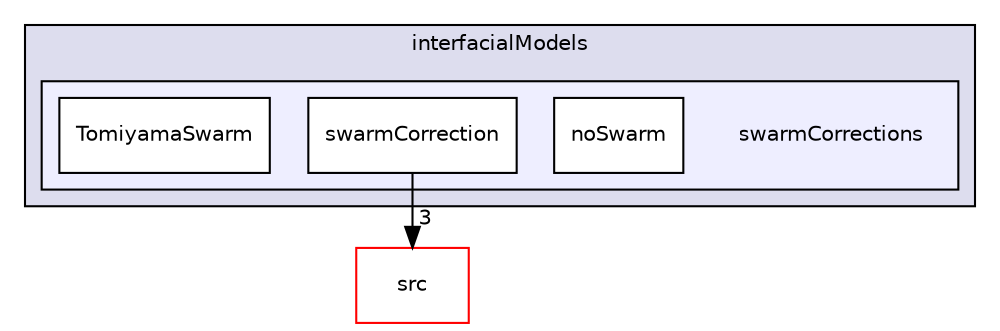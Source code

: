 digraph "applications/solvers/multiphase/reactingEulerFoam/interfacialModels/swarmCorrections" {
  bgcolor=transparent;
  compound=true
  node [ fontsize="10", fontname="Helvetica"];
  edge [ labelfontsize="10", labelfontname="Helvetica"];
  subgraph clusterdir_27c83a420e522b8ccff26d2d4e401b3e {
    graph [ bgcolor="#ddddee", pencolor="black", label="interfacialModels" fontname="Helvetica", fontsize="10", URL="dir_27c83a420e522b8ccff26d2d4e401b3e.html"]
  subgraph clusterdir_3e80d02eb03cde4585a5e9230356fd14 {
    graph [ bgcolor="#eeeeff", pencolor="black", label="" URL="dir_3e80d02eb03cde4585a5e9230356fd14.html"];
    dir_3e80d02eb03cde4585a5e9230356fd14 [shape=plaintext label="swarmCorrections"];
    dir_86021ffc28b9faa8e88d6ddd4498f662 [shape=box label="noSwarm" color="black" fillcolor="white" style="filled" URL="dir_86021ffc28b9faa8e88d6ddd4498f662.html"];
    dir_0f7e2f4bc17eb8418a5afc662abfc1d6 [shape=box label="swarmCorrection" color="black" fillcolor="white" style="filled" URL="dir_0f7e2f4bc17eb8418a5afc662abfc1d6.html"];
    dir_ade06f3241b90c23d6938adaea43ddb6 [shape=box label="TomiyamaSwarm" color="black" fillcolor="white" style="filled" URL="dir_ade06f3241b90c23d6938adaea43ddb6.html"];
  }
  }
  dir_68267d1309a1af8e8297ef4c3efbcdba [shape=box label="src" color="red" URL="dir_68267d1309a1af8e8297ef4c3efbcdba.html"];
  dir_0f7e2f4bc17eb8418a5afc662abfc1d6->dir_68267d1309a1af8e8297ef4c3efbcdba [headlabel="3", labeldistance=1.5 headhref="dir_000286_000735.html"];
}

